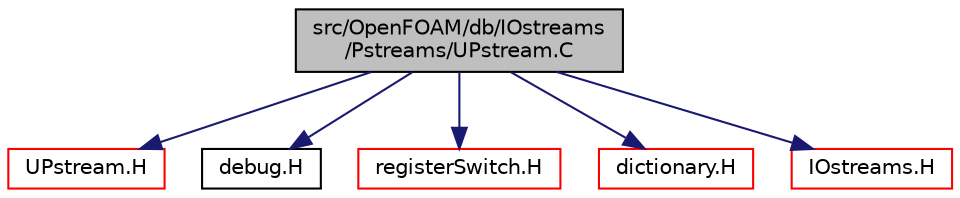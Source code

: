 digraph "src/OpenFOAM/db/IOstreams/Pstreams/UPstream.C"
{
  bgcolor="transparent";
  edge [fontname="Helvetica",fontsize="10",labelfontname="Helvetica",labelfontsize="10"];
  node [fontname="Helvetica",fontsize="10",shape=record];
  Node1 [label="src/OpenFOAM/db/IOstreams\l/Pstreams/UPstream.C",height=0.2,width=0.4,color="black", fillcolor="grey75", style="filled", fontcolor="black"];
  Node1 -> Node2 [color="midnightblue",fontsize="10",style="solid",fontname="Helvetica"];
  Node2 [label="UPstream.H",height=0.2,width=0.4,color="red",URL="$a07806.html"];
  Node1 -> Node3 [color="midnightblue",fontsize="10",style="solid",fontname="Helvetica"];
  Node3 [label="debug.H",height=0.2,width=0.4,color="black",URL="$a08171.html"];
  Node1 -> Node4 [color="midnightblue",fontsize="10",style="solid",fontname="Helvetica"];
  Node4 [label="registerSwitch.H",height=0.2,width=0.4,color="red",URL="$a08173.html"];
  Node1 -> Node5 [color="midnightblue",fontsize="10",style="solid",fontname="Helvetica"];
  Node5 [label="dictionary.H",height=0.2,width=0.4,color="red",URL="$a07684.html"];
  Node1 -> Node6 [color="midnightblue",fontsize="10",style="solid",fontname="Helvetica"];
  Node6 [label="IOstreams.H",height=0.2,width=0.4,color="red",URL="$a07775.html",tooltip="Useful combination of include files which define Sin, Sout and Serr and the use of IO streams general..."];
}
